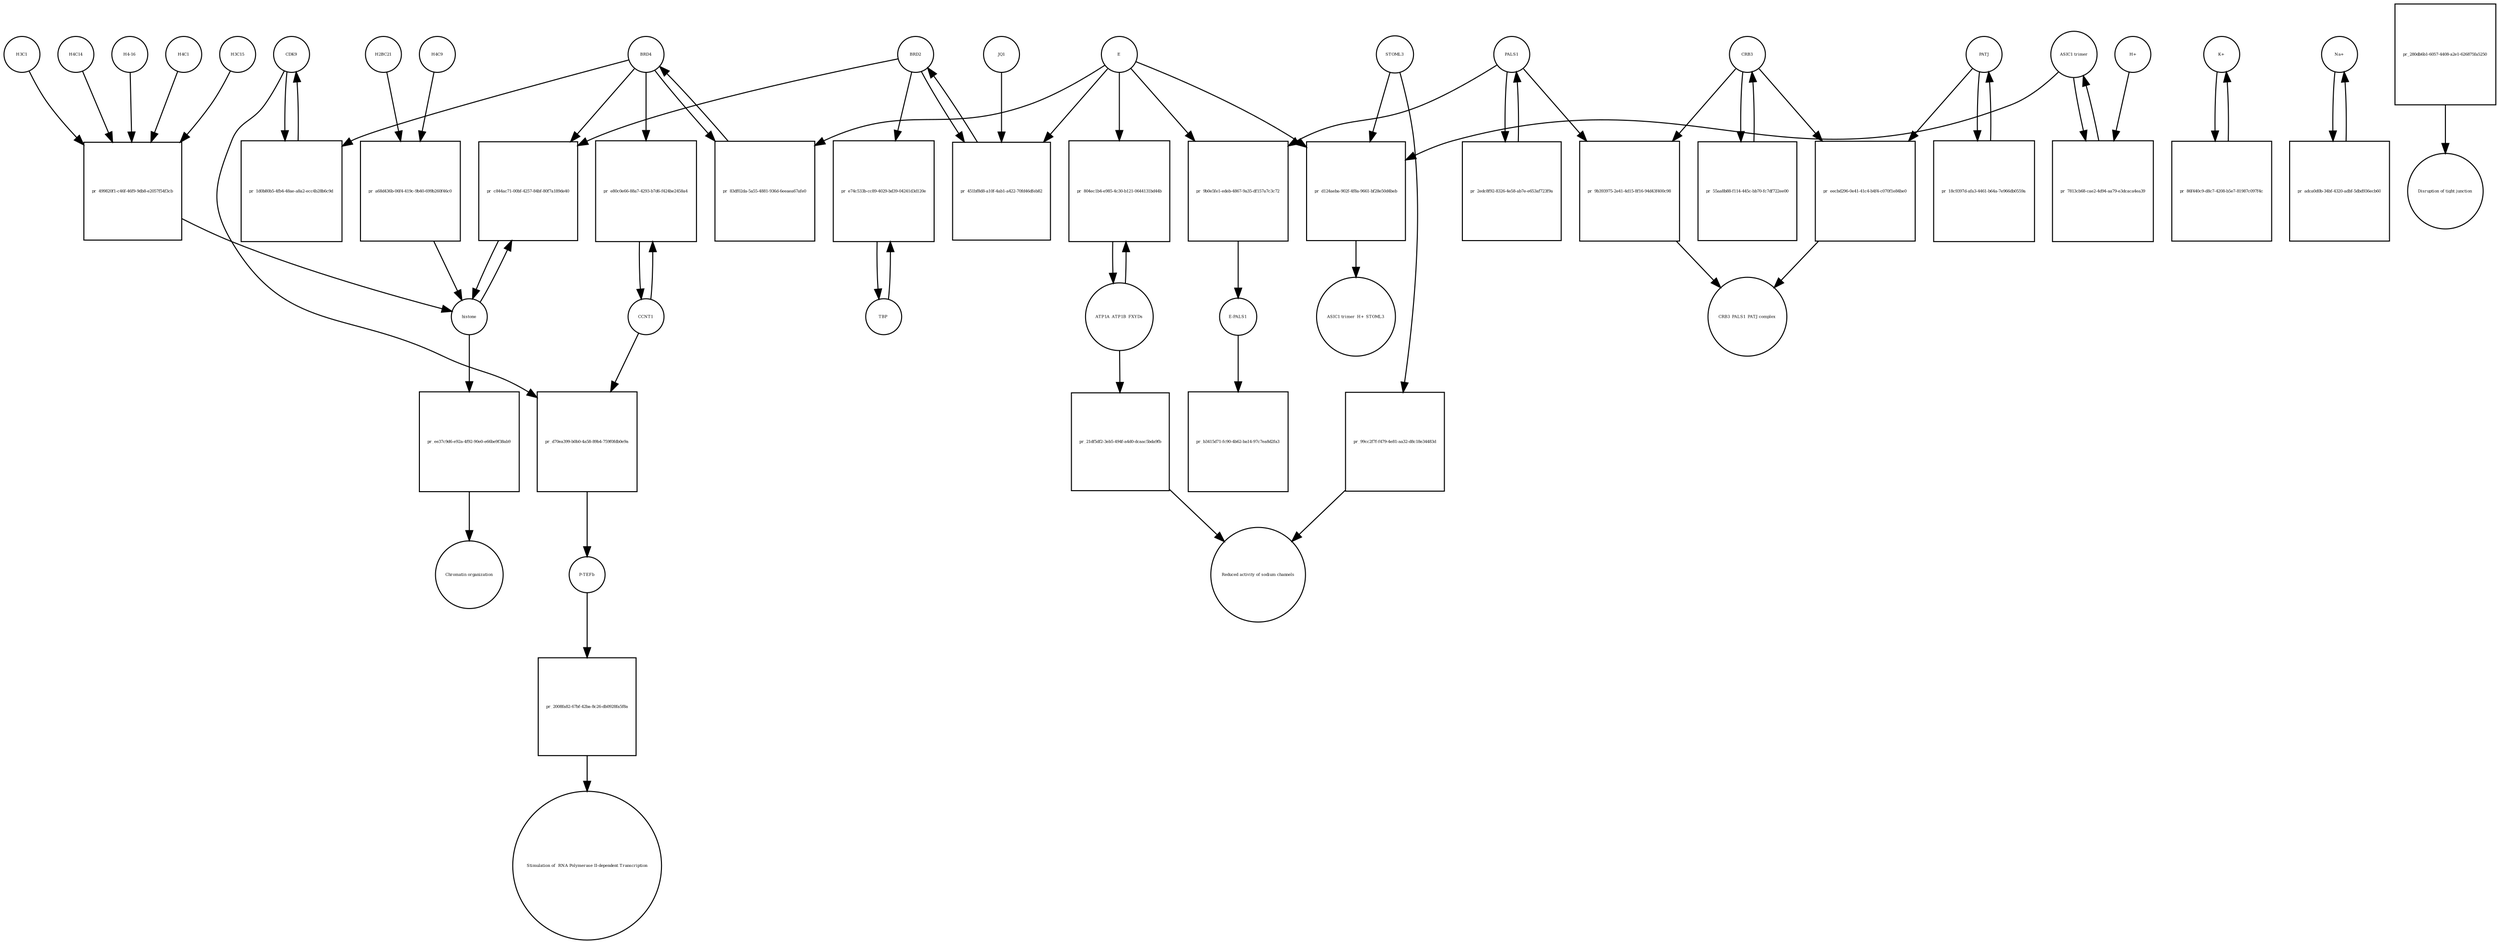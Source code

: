 strict digraph  {
CDK9 [annotation="", bipartite=0, cls=macromolecule, fontsize=4, label=CDK9, shape=circle];
"pr_1d0b80b5-4fb4-48ae-a8a2-ecc4b28b6c9d" [annotation="", bipartite=1, cls=process, fontsize=4, label="pr_1d0b80b5-4fb4-48ae-a8a2-ecc4b28b6c9d", shape=square];
BRD4 [annotation="", bipartite=0, cls=macromolecule, fontsize=4, label=BRD4, shape=circle];
CCNT1 [annotation="", bipartite=0, cls=macromolecule, fontsize=4, label=CCNT1, shape=circle];
"pr_e80c0e66-88a7-4293-b7d6-f424be2458a4" [annotation="", bipartite=1, cls=process, fontsize=4, label="pr_e80c0e66-88a7-4293-b7d6-f424be2458a4", shape=square];
histone [annotation="", bipartite=0, cls=complex, fontsize=4, label=histone, shape=circle];
"pr_c844ac71-00bf-4257-84bf-80f7a189de40" [annotation="", bipartite=1, cls=process, fontsize=4, label="pr_c844ac71-00bf-4257-84bf-80f7a189de40", shape=square];
BRD2 [annotation="", bipartite=0, cls=macromolecule, fontsize=4, label=BRD2, shape=circle];
"pr_83df02da-5a55-4881-936d-6eeaea67afe0" [annotation="", bipartite=1, cls=process, fontsize=4, label="pr_83df02da-5a55-4881-936d-6eeaea67afe0", shape=square];
E [annotation=urn_miriam_ncbiprotein_BCD58755, bipartite=0, cls=macromolecule, fontsize=4, label=E, shape=circle];
H4C14 [annotation="", bipartite=0, cls=macromolecule, fontsize=4, label=H4C14, shape=circle];
"pr_499820f1-c46f-46f9-9db8-e2057f54f3cb" [annotation="", bipartite=1, cls=process, fontsize=4, label="pr_499820f1-c46f-46f9-9db8-e2057f54f3cb", shape=square];
"H4-16" [annotation="", bipartite=0, cls=macromolecule, fontsize=4, label="H4-16", shape=circle];
H4C1 [annotation="", bipartite=0, cls=macromolecule, fontsize=4, label=H4C1, shape=circle];
H3C15 [annotation="", bipartite=0, cls=macromolecule, fontsize=4, label=H3C15, shape=circle];
H3C1 [annotation="", bipartite=0, cls=macromolecule, fontsize=4, label=H3C1, shape=circle];
"pr_451bf8d8-a10f-4ab1-a422-70fd46dfeb82" [annotation="", bipartite=1, cls=process, fontsize=4, label="pr_451bf8d8-a10f-4ab1-a422-70fd46dfeb82", shape=square];
JQ1 [annotation="", bipartite=0, cls=macromolecule, fontsize=4, label=JQ1, shape=circle];
TBP [annotation="", bipartite=0, cls=macromolecule, fontsize=4, label=TBP, shape=circle];
"pr_e74c533b-cc89-4029-bd39-04241d3d120e" [annotation="", bipartite=1, cls=process, fontsize=4, label="pr_e74c533b-cc89-4029-bd39-04241d3d120e", shape=square];
H4C9 [annotation="", bipartite=0, cls=macromolecule, fontsize=4, label=H4C9, shape=circle];
"pr_a68d436b-06f4-419c-9b40-699b260f46c0" [annotation="", bipartite=1, cls=process, fontsize=4, label="pr_a68d436b-06f4-419c-9b40-699b260f46c0", shape=square];
H2BC21 [annotation="", bipartite=0, cls=macromolecule, fontsize=4, label=H2BC21, shape=circle];
"pr_9b0e5fe1-edeb-4867-9a35-df157a7c3c72" [annotation="", bipartite=1, cls=process, fontsize=4, label="pr_9b0e5fe1-edeb-4867-9a35-df157a7c3c72", shape=square];
PALS1 [annotation="", bipartite=0, cls=macromolecule, fontsize=4, label=PALS1, shape=circle];
"E-PALS1" [annotation="", bipartite=0, cls=complex, fontsize=4, label="E-PALS1", shape=circle];
"pr_b3415d71-fc90-4b62-ba14-97c7ea8d2fa3" [annotation="", bipartite=1, cls=process, fontsize=4, label="pr_b3415d71-fc90-4b62-ba14-97c7ea8d2fa3", shape=square];
"pr_2edc8f92-8326-4e58-ab7e-e653af723f9a" [annotation="", bipartite=1, cls=process, fontsize=4, label="pr_2edc8f92-8326-4e58-ab7e-e653af723f9a", shape=square];
CRB3 [annotation="", bipartite=0, cls=macromolecule, fontsize=4, label=CRB3, shape=circle];
"pr_55aa8b88-f114-445c-bb70-fc7df722ee00" [annotation="", bipartite=1, cls=process, fontsize=4, label="pr_55aa8b88-f114-445c-bb70-fc7df722ee00", shape=square];
PATJ [annotation="", bipartite=0, cls=macromolecule, fontsize=4, label=PATJ, shape=circle];
"pr_18c9397d-afa3-4461-b64a-7e966db0559a" [annotation="", bipartite=1, cls=process, fontsize=4, label="pr_18c9397d-afa3-4461-b64a-7e966db0559a", shape=square];
ATP1A_ATP1B_FXYDs [annotation="", bipartite=0, cls=complex, fontsize=4, label=ATP1A_ATP1B_FXYDs, shape=circle];
"pr_804ec1b4-e985-4c30-b121-0644131bd44b" [annotation="", bipartite=1, cls=process, fontsize=4, label="pr_804ec1b4-e985-4c30-b121-0644131bd44b", shape=square];
"ASIC1 trimer" [annotation="", bipartite=0, cls=macromolecule, fontsize=4, label="ASIC1 trimer", shape=circle];
"pr_7813cb68-cae2-4d94-aa79-e3dcaca4ea39" [annotation="", bipartite=1, cls=process, fontsize=4, label="pr_7813cb68-cae2-4d94-aa79-e3dcaca4ea39", shape=square];
"H+" [annotation="", bipartite=0, cls="simple chemical", fontsize=4, label="H+", shape=circle];
"pr_d124aeba-902f-4f8a-9661-bf28e50d4beb" [annotation="", bipartite=1, cls=process, fontsize=4, label="pr_d124aeba-902f-4f8a-9661-bf28e50d4beb", shape=square];
STOML3 [annotation="", bipartite=0, cls=macromolecule, fontsize=4, label=STOML3, shape=circle];
"ASIC1 trimer_H+_STOML3" [annotation="", bipartite=0, cls=complex, fontsize=4, label="ASIC1 trimer_H+_STOML3", shape=circle];
"K+" [annotation="", bipartite=0, cls="simple chemical", fontsize=4, label="K+", shape=circle];
"pr_86f440c9-d8c7-4208-b5e7-81987c097f4c" [annotation="", bipartite=1, cls=process, fontsize=4, label="pr_86f440c9-d8c7-4208-b5e7-81987c097f4c", shape=square];
"Na+" [annotation="", bipartite=0, cls="simple chemical", fontsize=4, label="Na+", shape=circle];
"pr_adca0d0b-34bf-4320-adbf-5dbd936ecb60" [annotation="", bipartite=1, cls=process, fontsize=4, label="pr_adca0d0b-34bf-4320-adbf-5dbd936ecb60", shape=square];
"pr_9b393975-2e41-4d15-8f16-94d43f400c98" [annotation="", bipartite=1, cls=process, fontsize=4, label="pr_9b393975-2e41-4d15-8f16-94d43f400c98", shape=square];
"CRB3_PALS1_PATJ complex" [annotation="", bipartite=0, cls=complex, fontsize=4, label="CRB3_PALS1_PATJ complex", shape=circle];
"pr_eecbd296-0e41-41c4-b4f4-c070f1e84be0" [annotation="", bipartite=1, cls=process, fontsize=4, label="pr_eecbd296-0e41-41c4-b4f4-c070f1e84be0", shape=square];
"pr_21df5df2-3eb5-494f-a4d0-dcaac5bda9fb" [annotation="", bipartite=1, cls=process, fontsize=4, label="pr_21df5df2-3eb5-494f-a4d0-dcaac5bda9fb", shape=square];
"Reduced activity of sodium channels" [annotation="", bipartite=0, cls=phenotype, fontsize=4, label="Reduced activity of sodium channels", shape=circle];
"pr_99cc2f7f-f479-4e81-aa32-d8c18e34483d" [annotation="", bipartite=1, cls=process, fontsize=4, label="pr_99cc2f7f-f479-4e81-aa32-d8c18e34483d", shape=square];
"pr_280db6b1-6057-4408-a2e1-626875fa5250" [annotation="", bipartite=1, cls=process, fontsize=4, label="pr_280db6b1-6057-4408-a2e1-626875fa5250", shape=square];
"Disruption of tight junction" [annotation="", bipartite=0, cls=phenotype, fontsize=4, label="Disruption of tight junction", shape=circle];
"pr_d70ea399-b0b0-4a58-89b4-759f0fdb0e9a" [annotation="", bipartite=1, cls=process, fontsize=4, label="pr_d70ea399-b0b0-4a58-89b4-759f0fdb0e9a", shape=square];
"P-TEFb" [annotation="", bipartite=0, cls=complex, fontsize=4, label="P-TEFb", shape=circle];
"pr_2008fa82-67bf-42ba-8c26-db0928fa5f8a" [annotation="", bipartite=1, cls=process, fontsize=4, label="pr_2008fa82-67bf-42ba-8c26-db0928fa5f8a", shape=square];
" Stimulation of  RNA Polymerase II-dependent Transcription " [annotation="", bipartite=0, cls=phenotype, fontsize=4, label=" Stimulation of  RNA Polymerase II-dependent Transcription ", shape=circle];
"pr_ee37c9d6-e92a-4f92-90e0-e66be9f38ab9" [annotation="", bipartite=1, cls=process, fontsize=4, label="pr_ee37c9d6-e92a-4f92-90e0-e66be9f38ab9", shape=square];
"Chromatin organization" [annotation="", bipartite=0, cls=phenotype, fontsize=4, label="Chromatin organization", shape=circle];
CDK9 -> "pr_1d0b80b5-4fb4-48ae-a8a2-ecc4b28b6c9d"  [annotation="", interaction_type=consumption];
CDK9 -> "pr_d70ea399-b0b0-4a58-89b4-759f0fdb0e9a"  [annotation="", interaction_type=consumption];
"pr_1d0b80b5-4fb4-48ae-a8a2-ecc4b28b6c9d" -> CDK9  [annotation="", interaction_type=production];
BRD4 -> "pr_1d0b80b5-4fb4-48ae-a8a2-ecc4b28b6c9d"  [annotation="urn_miriam_doi_10.18632%2Foncotarget.18583|urn_miriam_doi_10.1016%2Fj.molcel.2005.06.027", interaction_type=catalysis];
BRD4 -> "pr_e80c0e66-88a7-4293-b7d6-f424be2458a4"  [annotation="urn_miriam_doi_10.1016%2Fj.molcel.2005.06.027", interaction_type=catalysis];
BRD4 -> "pr_c844ac71-00bf-4257-84bf-80f7a189de40"  [annotation="urn_miriam_doi_10.1038%2Fnsmb.3228.|urn_miriam_doi_10.1016%2Fj.molcel.2008.01.018", interaction_type=catalysis];
BRD4 -> "pr_83df02da-5a55-4881-936d-6eeaea67afe0"  [annotation="", interaction_type=consumption];
CCNT1 -> "pr_e80c0e66-88a7-4293-b7d6-f424be2458a4"  [annotation="", interaction_type=consumption];
CCNT1 -> "pr_d70ea399-b0b0-4a58-89b4-759f0fdb0e9a"  [annotation="", interaction_type=consumption];
"pr_e80c0e66-88a7-4293-b7d6-f424be2458a4" -> CCNT1  [annotation="", interaction_type=production];
histone -> "pr_c844ac71-00bf-4257-84bf-80f7a189de40"  [annotation="", interaction_type=consumption];
histone -> "pr_ee37c9d6-e92a-4f92-90e0-e66be9f38ab9"  [annotation="", interaction_type=consumption];
"pr_c844ac71-00bf-4257-84bf-80f7a189de40" -> histone  [annotation="", interaction_type=production];
BRD2 -> "pr_c844ac71-00bf-4257-84bf-80f7a189de40"  [annotation="urn_miriam_doi_10.1038%2Fnsmb.3228.|urn_miriam_doi_10.1016%2Fj.molcel.2008.01.018", interaction_type=catalysis];
BRD2 -> "pr_451bf8d8-a10f-4ab1-a422-70fd46dfeb82"  [annotation="", interaction_type=consumption];
BRD2 -> "pr_e74c533b-cc89-4029-bd39-04241d3d120e"  [annotation="urn_miriam_doi_10.1007%2Fs11010-006-9223-6", interaction_type=catalysis];
"pr_83df02da-5a55-4881-936d-6eeaea67afe0" -> BRD4  [annotation="", interaction_type=production];
E -> "pr_83df02da-5a55-4881-936d-6eeaea67afe0"  [annotation="urn_miriam_doi_10.1038%2Fs41586-020-2286-9", interaction_type=inhibition];
E -> "pr_451bf8d8-a10f-4ab1-a422-70fd46dfeb82"  [annotation="urn_miriam_doi_10.1038%2Fs41586-020-2286-9|urn_miriam_doi_10.1080%2F15592294.2018.1469891", interaction_type=inhibition];
E -> "pr_9b0e5fe1-edeb-4867-9a35-df157a7c3c72"  [annotation="", interaction_type=consumption];
E -> "pr_804ec1b4-e985-4c30-b121-0644131bd44b"  [annotation="urn_miriam_doi_10.1016%2Fj.virol.2011.03.029", interaction_type=inhibition];
E -> "pr_d124aeba-902f-4f8a-9661-bf28e50d4beb"  [annotation="urn_miriam_doi_10.1016%2Fj.virol.2011.03.029", interaction_type=inhibition];
H4C14 -> "pr_499820f1-c46f-46f9-9db8-e2057f54f3cb"  [annotation="", interaction_type=consumption];
"pr_499820f1-c46f-46f9-9db8-e2057f54f3cb" -> histone  [annotation="", interaction_type=production];
"H4-16" -> "pr_499820f1-c46f-46f9-9db8-e2057f54f3cb"  [annotation="", interaction_type=consumption];
H4C1 -> "pr_499820f1-c46f-46f9-9db8-e2057f54f3cb"  [annotation="", interaction_type=consumption];
H3C15 -> "pr_499820f1-c46f-46f9-9db8-e2057f54f3cb"  [annotation="", interaction_type=consumption];
H3C1 -> "pr_499820f1-c46f-46f9-9db8-e2057f54f3cb"  [annotation="", interaction_type=consumption];
"pr_451bf8d8-a10f-4ab1-a422-70fd46dfeb82" -> BRD2  [annotation="", interaction_type=production];
JQ1 -> "pr_451bf8d8-a10f-4ab1-a422-70fd46dfeb82"  [annotation="urn_miriam_doi_10.1038%2Fs41586-020-2286-9|urn_miriam_doi_10.1080%2F15592294.2018.1469891", interaction_type=inhibition];
TBP -> "pr_e74c533b-cc89-4029-bd39-04241d3d120e"  [annotation="", interaction_type=consumption];
"pr_e74c533b-cc89-4029-bd39-04241d3d120e" -> TBP  [annotation="", interaction_type=production];
H4C9 -> "pr_a68d436b-06f4-419c-9b40-699b260f46c0"  [annotation="", interaction_type=consumption];
"pr_a68d436b-06f4-419c-9b40-699b260f46c0" -> histone  [annotation="", interaction_type=production];
H2BC21 -> "pr_a68d436b-06f4-419c-9b40-699b260f46c0"  [annotation="", interaction_type=consumption];
"pr_9b0e5fe1-edeb-4867-9a35-df157a7c3c72" -> "E-PALS1"  [annotation="", interaction_type=production];
PALS1 -> "pr_9b0e5fe1-edeb-4867-9a35-df157a7c3c72"  [annotation="", interaction_type=consumption];
PALS1 -> "pr_2edc8f92-8326-4e58-ab7e-e653af723f9a"  [annotation="", interaction_type=consumption];
PALS1 -> "pr_9b393975-2e41-4d15-8f16-94d43f400c98"  [annotation="", interaction_type=consumption];
"E-PALS1" -> "pr_b3415d71-fc90-4b62-ba14-97c7ea8d2fa3"  [annotation="", interaction_type=consumption];
"pr_2edc8f92-8326-4e58-ab7e-e653af723f9a" -> PALS1  [annotation="", interaction_type=production];
CRB3 -> "pr_55aa8b88-f114-445c-bb70-fc7df722ee00"  [annotation="", interaction_type=consumption];
CRB3 -> "pr_9b393975-2e41-4d15-8f16-94d43f400c98"  [annotation="", interaction_type=consumption];
CRB3 -> "pr_eecbd296-0e41-41c4-b4f4-c070f1e84be0"  [annotation="", interaction_type=consumption];
"pr_55aa8b88-f114-445c-bb70-fc7df722ee00" -> CRB3  [annotation="", interaction_type=production];
PATJ -> "pr_18c9397d-afa3-4461-b64a-7e966db0559a"  [annotation="", interaction_type=consumption];
PATJ -> "pr_eecbd296-0e41-41c4-b4f4-c070f1e84be0"  [annotation="", interaction_type=consumption];
"pr_18c9397d-afa3-4461-b64a-7e966db0559a" -> PATJ  [annotation="", interaction_type=production];
ATP1A_ATP1B_FXYDs -> "pr_804ec1b4-e985-4c30-b121-0644131bd44b"  [annotation="", interaction_type=consumption];
ATP1A_ATP1B_FXYDs -> "pr_21df5df2-3eb5-494f-a4d0-dcaac5bda9fb"  [annotation="", interaction_type=consumption];
"pr_804ec1b4-e985-4c30-b121-0644131bd44b" -> ATP1A_ATP1B_FXYDs  [annotation="", interaction_type=production];
"ASIC1 trimer" -> "pr_7813cb68-cae2-4d94-aa79-e3dcaca4ea39"  [annotation="", interaction_type=consumption];
"ASIC1 trimer" -> "pr_d124aeba-902f-4f8a-9661-bf28e50d4beb"  [annotation="", interaction_type=consumption];
"pr_7813cb68-cae2-4d94-aa79-e3dcaca4ea39" -> "ASIC1 trimer"  [annotation="", interaction_type=production];
"H+" -> "pr_7813cb68-cae2-4d94-aa79-e3dcaca4ea39"  [annotation="", interaction_type=consumption];
"pr_d124aeba-902f-4f8a-9661-bf28e50d4beb" -> "ASIC1 trimer_H+_STOML3"  [annotation="", interaction_type=production];
STOML3 -> "pr_d124aeba-902f-4f8a-9661-bf28e50d4beb"  [annotation="", interaction_type=consumption];
STOML3 -> "pr_99cc2f7f-f479-4e81-aa32-d8c18e34483d"  [annotation="", interaction_type=consumption];
"K+" -> "pr_86f440c9-d8c7-4208-b5e7-81987c097f4c"  [annotation="", interaction_type=consumption];
"pr_86f440c9-d8c7-4208-b5e7-81987c097f4c" -> "K+"  [annotation="", interaction_type=production];
"Na+" -> "pr_adca0d0b-34bf-4320-adbf-5dbd936ecb60"  [annotation="", interaction_type=consumption];
"pr_adca0d0b-34bf-4320-adbf-5dbd936ecb60" -> "Na+"  [annotation="", interaction_type=production];
"pr_9b393975-2e41-4d15-8f16-94d43f400c98" -> "CRB3_PALS1_PATJ complex"  [annotation="", interaction_type=production];
"pr_eecbd296-0e41-41c4-b4f4-c070f1e84be0" -> "CRB3_PALS1_PATJ complex"  [annotation="", interaction_type=production];
"pr_21df5df2-3eb5-494f-a4d0-dcaac5bda9fb" -> "Reduced activity of sodium channels"  [annotation="", interaction_type=production];
"pr_99cc2f7f-f479-4e81-aa32-d8c18e34483d" -> "Reduced activity of sodium channels"  [annotation="", interaction_type=production];
"pr_280db6b1-6057-4408-a2e1-626875fa5250" -> "Disruption of tight junction"  [annotation="", interaction_type=production];
"pr_d70ea399-b0b0-4a58-89b4-759f0fdb0e9a" -> "P-TEFb"  [annotation="", interaction_type=production];
"P-TEFb" -> "pr_2008fa82-67bf-42ba-8c26-db0928fa5f8a"  [annotation="", interaction_type=consumption];
"pr_2008fa82-67bf-42ba-8c26-db0928fa5f8a" -> " Stimulation of  RNA Polymerase II-dependent Transcription "  [annotation="", interaction_type=production];
"pr_ee37c9d6-e92a-4f92-90e0-e66be9f38ab9" -> "Chromatin organization"  [annotation="", interaction_type=production];
}
